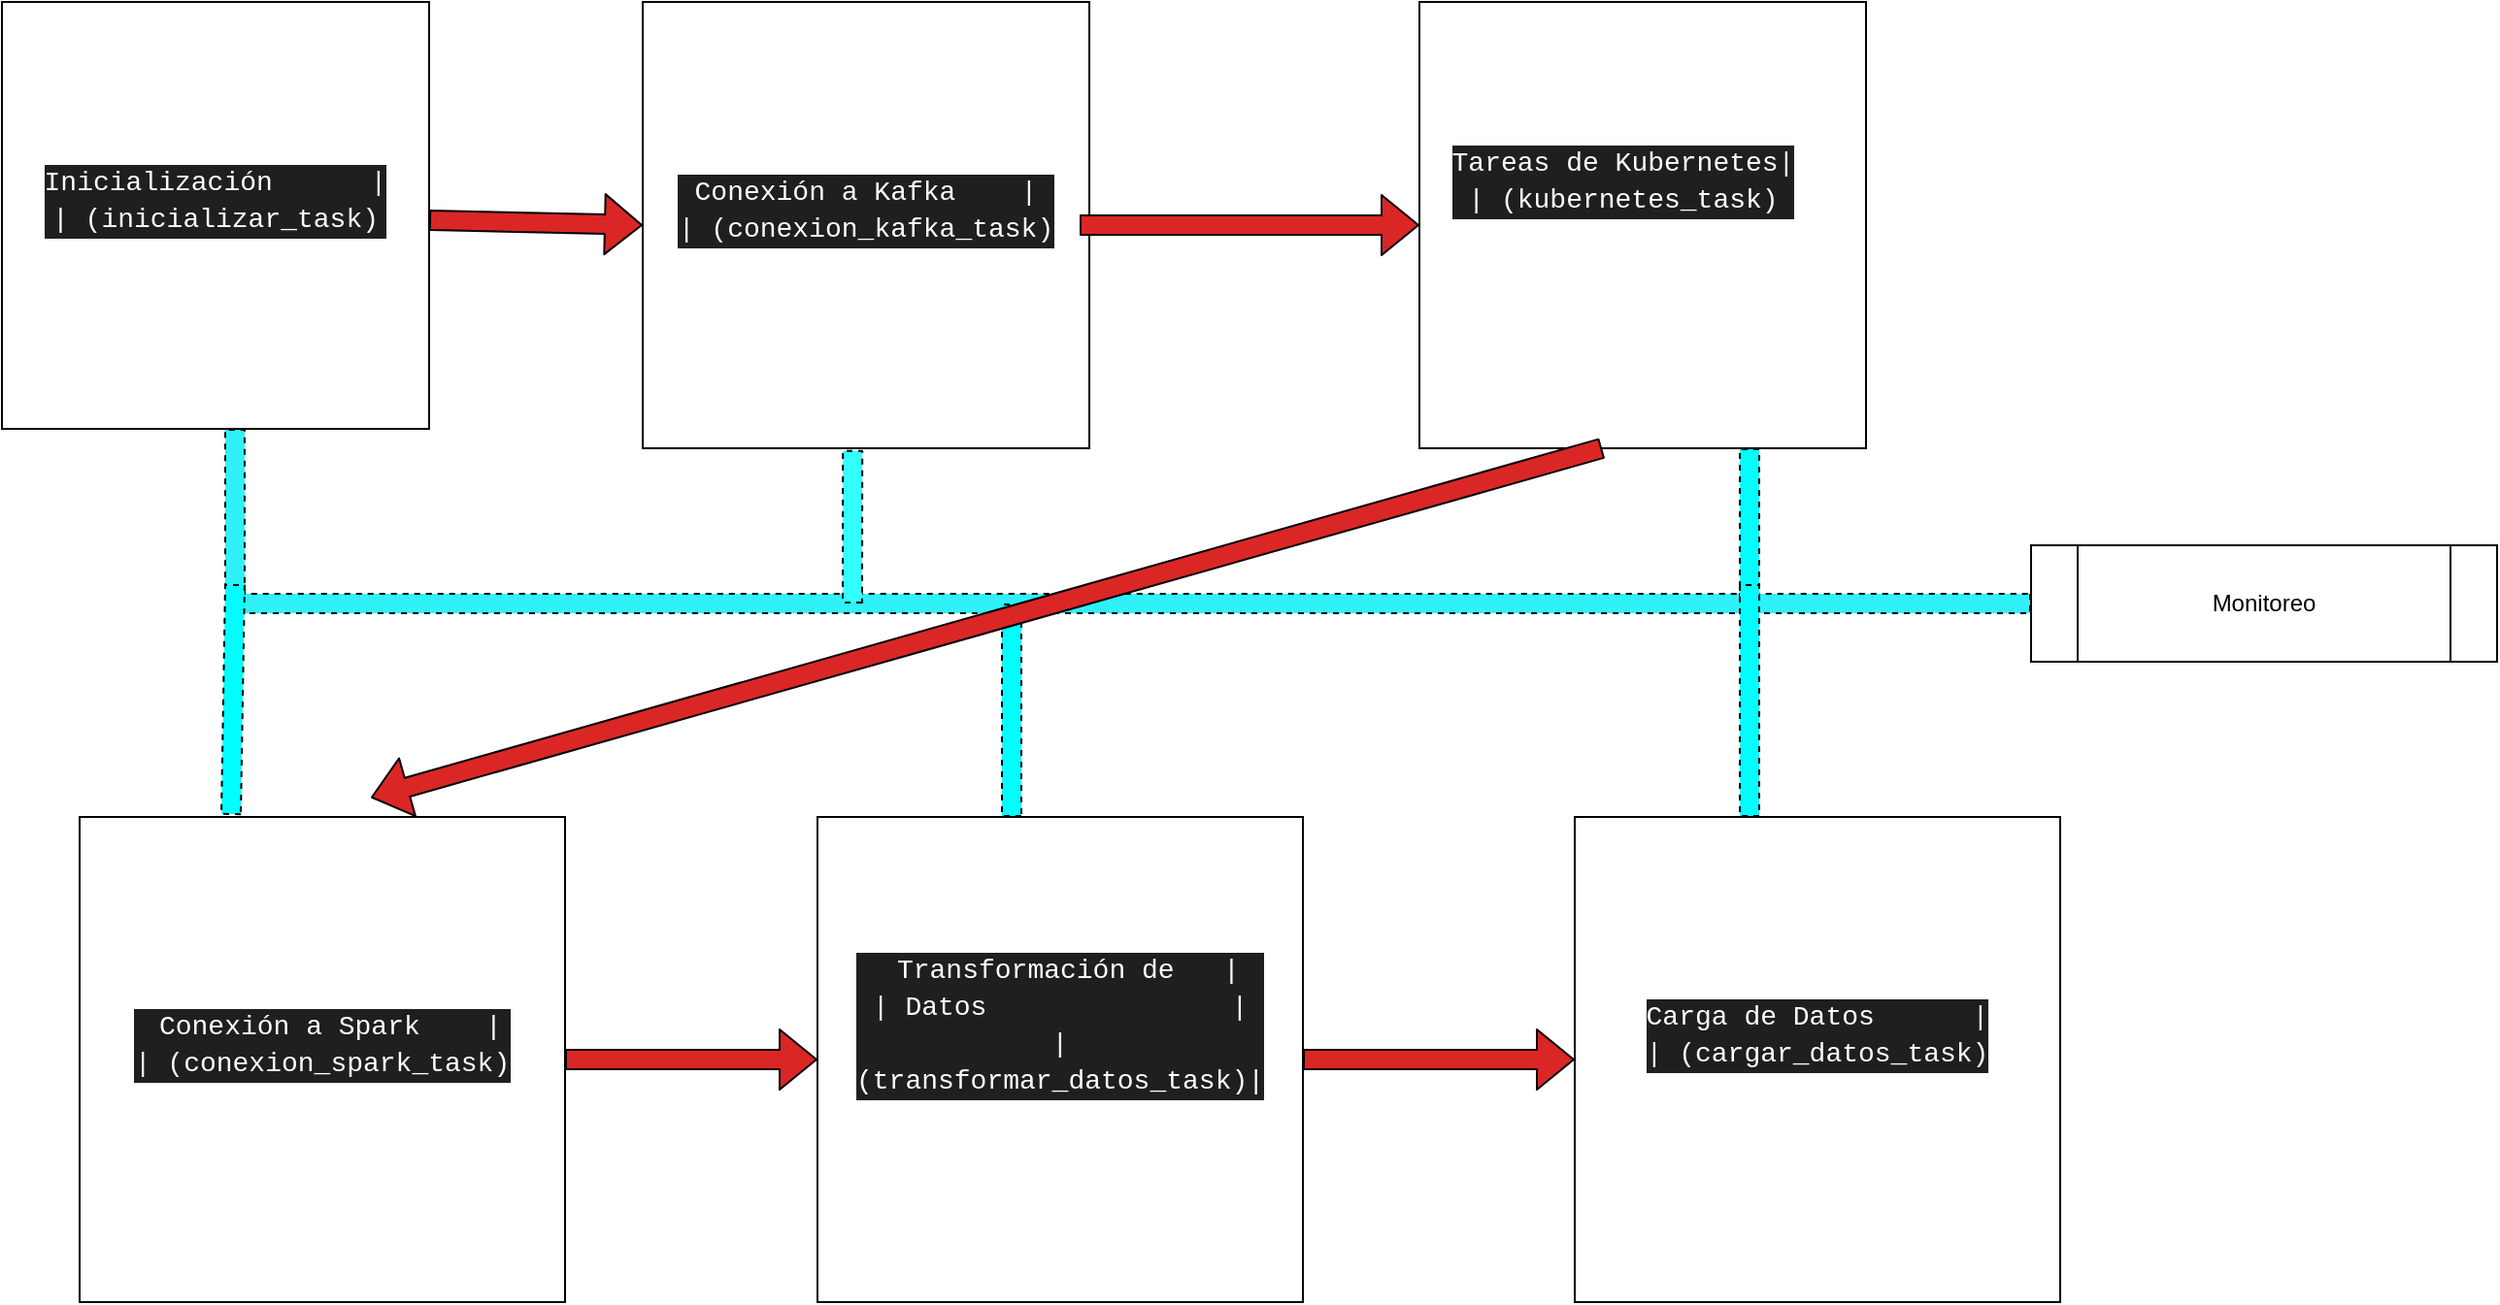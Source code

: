 <mxfile>
    <diagram id="BKhAt0U_CCAzUGqjiPZw" name="Página-1">
        <mxGraphModel dx="1320" dy="633" grid="1" gridSize="10" guides="1" tooltips="1" connect="1" arrows="1" fold="1" page="1" pageScale="1" pageWidth="827" pageHeight="1169" math="0" shadow="0">
            <root>
                <mxCell id="0"/>
                <mxCell id="1" parent="0"/>
                <mxCell id="33" style="edgeStyle=none;shape=flexArrow;html=1;entryX=0;entryY=0.5;entryDx=0;entryDy=0;fillColor=#DB2626;" edge="1" parent="1" source="2" target="3">
                    <mxGeometry relative="1" as="geometry"/>
                </mxCell>
                <mxCell id="2" value="" style="whiteSpace=wrap;html=1;aspect=fixed;" vertex="1" parent="1">
                    <mxGeometry x="30" y="30" width="220" height="220" as="geometry"/>
                </mxCell>
                <mxCell id="3" value="" style="whiteSpace=wrap;html=1;aspect=fixed;" vertex="1" parent="1">
                    <mxGeometry x="360" y="30" width="230" height="230" as="geometry"/>
                </mxCell>
                <mxCell id="4" value="" style="whiteSpace=wrap;html=1;aspect=fixed;" vertex="1" parent="1">
                    <mxGeometry x="760" y="30" width="230" height="230" as="geometry"/>
                </mxCell>
                <mxCell id="35" style="edgeStyle=none;shape=flexArrow;html=1;entryX=0;entryY=0.5;entryDx=0;entryDy=0;fillColor=#DB2626;" edge="1" parent="1" source="5" target="6">
                    <mxGeometry relative="1" as="geometry"/>
                </mxCell>
                <mxCell id="5" value="" style="whiteSpace=wrap;html=1;aspect=fixed;" vertex="1" parent="1">
                    <mxGeometry x="70" y="450" width="250" height="250" as="geometry"/>
                </mxCell>
                <mxCell id="36" style="edgeStyle=none;shape=flexArrow;html=1;entryX=0;entryY=0.5;entryDx=0;entryDy=0;fillColor=#DB2626;" edge="1" parent="1" source="6" target="7">
                    <mxGeometry relative="1" as="geometry"/>
                </mxCell>
                <mxCell id="6" value="" style="whiteSpace=wrap;html=1;aspect=fixed;" vertex="1" parent="1">
                    <mxGeometry x="450" y="450" width="250" height="250" as="geometry"/>
                </mxCell>
                <mxCell id="7" value="" style="whiteSpace=wrap;html=1;aspect=fixed;" vertex="1" parent="1">
                    <mxGeometry x="840" y="450" width="250" height="250" as="geometry"/>
                </mxCell>
                <mxCell id="13" value="&#10;&lt;div style=&quot;color: rgb(255, 255, 255); background-color: rgb(31, 31, 31); font-family: Consolas, &amp;quot;Courier New&amp;quot;, monospace; font-weight: normal; font-size: 14px; line-height: 19px;&quot;&gt;&lt;div&gt;&lt;span style=&quot;color: #ffffff;&quot;&gt;Inicialización &amp;nbsp; &amp;nbsp; &amp;nbsp;|&lt;/span&gt;&lt;/div&gt;&lt;div&gt;&lt;span style=&quot;color: #ffffff;&quot;&gt;| (inicializar_task) &lt;/span&gt;&lt;/div&gt;&lt;/div&gt;&#10;&#10;" style="text;html=1;strokeColor=none;fillColor=none;align=center;verticalAlign=middle;whiteSpace=wrap;rounded=0;" vertex="1" parent="1">
                    <mxGeometry x="40" y="115" width="200" height="50" as="geometry"/>
                </mxCell>
                <mxCell id="34" style="edgeStyle=none;shape=flexArrow;html=1;entryX=0;entryY=0.5;entryDx=0;entryDy=0;fillColor=#DB2626;" edge="1" parent="1" source="14" target="4">
                    <mxGeometry relative="1" as="geometry"/>
                </mxCell>
                <mxCell id="14" value="&#10;&lt;div style=&quot;color: rgb(255, 255, 255); background-color: rgb(31, 31, 31); font-family: Consolas, &amp;quot;Courier New&amp;quot;, monospace; font-weight: normal; font-size: 14px; line-height: 19px;&quot;&gt;&lt;div&gt;&lt;span style=&quot;color: #ffffff;&quot;&gt;Conexión a Kafka &amp;nbsp; &amp;nbsp;|&lt;/span&gt;&lt;/div&gt;&lt;div&gt;&lt;span style=&quot;color: #ffffff;&quot;&gt;| (conexion_kafka_task)&lt;/span&gt;&lt;/div&gt;&lt;/div&gt;&#10;&#10;" style="text;html=1;strokeColor=none;fillColor=none;align=center;verticalAlign=middle;whiteSpace=wrap;rounded=0;" vertex="1" parent="1">
                    <mxGeometry x="365" y="100" width="220" height="90" as="geometry"/>
                </mxCell>
                <mxCell id="15" value="&#10;&lt;div style=&quot;color: rgb(255, 255, 255); background-color: rgb(31, 31, 31); font-family: Consolas, &amp;quot;Courier New&amp;quot;, monospace; font-weight: normal; font-size: 14px; line-height: 19px;&quot;&gt;&lt;div&gt;&lt;span style=&quot;color: #ffffff;&quot;&gt;Tareas de Kubernetes|&lt;/span&gt;&lt;/div&gt;&lt;div&gt;&lt;span style=&quot;color: #ffffff;&quot;&gt;| (kubernetes_task)&lt;/span&gt;&lt;/div&gt;&lt;/div&gt;&#10;&#10;" style="text;html=1;strokeColor=none;fillColor=none;align=center;verticalAlign=middle;whiteSpace=wrap;rounded=0;" vertex="1" parent="1">
                    <mxGeometry x="740" y="80" width="250" height="100" as="geometry"/>
                </mxCell>
                <mxCell id="16" value="&#10;&lt;div style=&quot;color: rgb(255, 255, 255); background-color: rgb(31, 31, 31); font-family: Consolas, &amp;quot;Courier New&amp;quot;, monospace; font-weight: normal; font-size: 14px; line-height: 19px;&quot;&gt;&lt;div&gt;&lt;span style=&quot;color: #ffffff;&quot;&gt;&amp;nbsp;Conexión a Spark &amp;nbsp; &amp;nbsp;|&lt;/span&gt;&lt;/div&gt;&lt;div&gt;&lt;span style=&quot;color: #ffffff;&quot;&gt;| (conexion_spark_task)&lt;/span&gt;&lt;/div&gt;&lt;/div&gt;&#10;&#10;" style="text;html=1;strokeColor=none;fillColor=none;align=center;verticalAlign=middle;whiteSpace=wrap;rounded=0;" vertex="1" parent="1">
                    <mxGeometry x="85" y="540" width="220" height="70" as="geometry"/>
                </mxCell>
                <mxCell id="17" value="&#10;&lt;div style=&quot;color: rgb(255, 255, 255); background-color: rgb(31, 31, 31); font-family: Consolas, &amp;quot;Courier New&amp;quot;, monospace; font-weight: normal; font-size: 14px; line-height: 19px;&quot;&gt;&lt;div&gt;&lt;span style=&quot;color: #ffffff;&quot;&gt;&amp;nbsp;Transformación de &amp;nbsp; |&lt;/span&gt;&lt;/div&gt;&lt;div&gt;&lt;span style=&quot;color: #ffffff;&quot;&gt;| Datos &amp;nbsp; &amp;nbsp; &amp;nbsp; &amp;nbsp; &amp;nbsp; &amp;nbsp; &amp;nbsp; |&lt;/span&gt;&lt;/div&gt;&lt;div&gt;&lt;span style=&quot;color: #ffffff;&quot;&gt;| (transformar_datos_task)|&lt;/span&gt;&lt;/div&gt;&lt;/div&gt;&#10;&#10;" style="text;html=1;strokeColor=none;fillColor=none;align=center;verticalAlign=middle;whiteSpace=wrap;rounded=0;" vertex="1" parent="1">
                    <mxGeometry x="470" y="510" width="210" height="110" as="geometry"/>
                </mxCell>
                <mxCell id="18" value="&#10;&lt;div style=&quot;color: rgb(255, 255, 255); background-color: rgb(31, 31, 31); font-family: Consolas, &amp;quot;Courier New&amp;quot;, monospace; font-weight: normal; font-size: 14px; line-height: 19px;&quot;&gt;&lt;div&gt;&lt;span style=&quot;color: #ffffff;&quot;&gt;Carga de Datos &amp;nbsp; &amp;nbsp; &amp;nbsp;|&lt;/span&gt;&lt;/div&gt;&lt;div&gt;&lt;span style=&quot;color: #ffffff;&quot;&gt;| (cargar_datos_task)&lt;/span&gt;&lt;/div&gt;&lt;/div&gt;&#10;&#10;" style="text;html=1;strokeColor=none;fillColor=none;align=center;verticalAlign=middle;whiteSpace=wrap;rounded=0;" vertex="1" parent="1">
                    <mxGeometry x="855" y="530" width="220" height="80" as="geometry"/>
                </mxCell>
                <mxCell id="19" value="" style="shape=process;whiteSpace=wrap;html=1;backgroundOutline=1;" vertex="1" parent="1">
                    <mxGeometry x="1075" y="310" width="240" height="60" as="geometry"/>
                </mxCell>
                <mxCell id="20" value="Monitoreo" style="text;html=1;strokeColor=none;fillColor=none;align=center;verticalAlign=middle;whiteSpace=wrap;rounded=0;" vertex="1" parent="1">
                    <mxGeometry x="1110" y="325" width="170" height="30" as="geometry"/>
                </mxCell>
                <mxCell id="24" value="" style="endArrow=none;dashed=1;html=1;shape=flexArrow;exitX=0;exitY=0.5;exitDx=0;exitDy=0;fillColor=#2FF1F7;" edge="1" parent="1" source="19">
                    <mxGeometry width="50" height="50" relative="1" as="geometry">
                        <mxPoint x="150" y="320" as="sourcePoint"/>
                        <mxPoint x="150" y="250" as="targetPoint"/>
                        <Array as="points">
                            <mxPoint x="150" y="340"/>
                        </Array>
                    </mxGeometry>
                </mxCell>
                <mxCell id="25" value="" style="endArrow=none;dashed=1;html=1;shape=flexArrow;entryX=0.47;entryY=1.004;entryDx=0;entryDy=0;entryPerimeter=0;fillColor=#33FFFF;" edge="1" parent="1" target="3">
                    <mxGeometry width="50" height="50" relative="1" as="geometry">
                        <mxPoint x="468" y="340" as="sourcePoint"/>
                        <mxPoint x="450" y="290" as="targetPoint"/>
                    </mxGeometry>
                </mxCell>
                <mxCell id="27" value="" style="endArrow=none;dashed=1;html=1;shape=flexArrow;exitX=0.312;exitY=-0.004;exitDx=0;exitDy=0;exitPerimeter=0;fillColor=#00FFFF;" edge="1" parent="1" source="5">
                    <mxGeometry width="50" height="50" relative="1" as="geometry">
                        <mxPoint x="150" y="440" as="sourcePoint"/>
                        <mxPoint x="150" y="330" as="targetPoint"/>
                    </mxGeometry>
                </mxCell>
                <mxCell id="28" value="" style="endArrow=none;dashed=1;html=1;shape=flexArrow;fillColor=#00FFFF;" edge="1" parent="1">
                    <mxGeometry width="50" height="50" relative="1" as="geometry">
                        <mxPoint x="550" y="450" as="sourcePoint"/>
                        <mxPoint x="550" y="340" as="targetPoint"/>
                    </mxGeometry>
                </mxCell>
                <mxCell id="29" value="" style="endArrow=none;dashed=1;html=1;shape=flexArrow;fillColor=#00FFFF;" edge="1" parent="1">
                    <mxGeometry width="50" height="50" relative="1" as="geometry">
                        <mxPoint x="930" y="340" as="sourcePoint"/>
                        <mxPoint x="930" y="260" as="targetPoint"/>
                    </mxGeometry>
                </mxCell>
                <mxCell id="30" value="" style="endArrow=none;dashed=1;html=1;shape=flexArrow;fillColor=#00FFFF;" edge="1" parent="1">
                    <mxGeometry width="50" height="50" relative="1" as="geometry">
                        <mxPoint x="930" y="450" as="sourcePoint"/>
                        <mxPoint x="930" y="330" as="targetPoint"/>
                        <Array as="points"/>
                    </mxGeometry>
                </mxCell>
                <mxCell id="31" value="" style="shape=flexArrow;endArrow=classic;html=1;exitX=0.409;exitY=1;exitDx=0;exitDy=0;exitPerimeter=0;fillColor=#DB2626;" edge="1" parent="1" source="4">
                    <mxGeometry width="50" height="50" relative="1" as="geometry">
                        <mxPoint x="820" y="340" as="sourcePoint"/>
                        <mxPoint x="220" y="440" as="targetPoint"/>
                    </mxGeometry>
                </mxCell>
            </root>
        </mxGraphModel>
    </diagram>
</mxfile>
